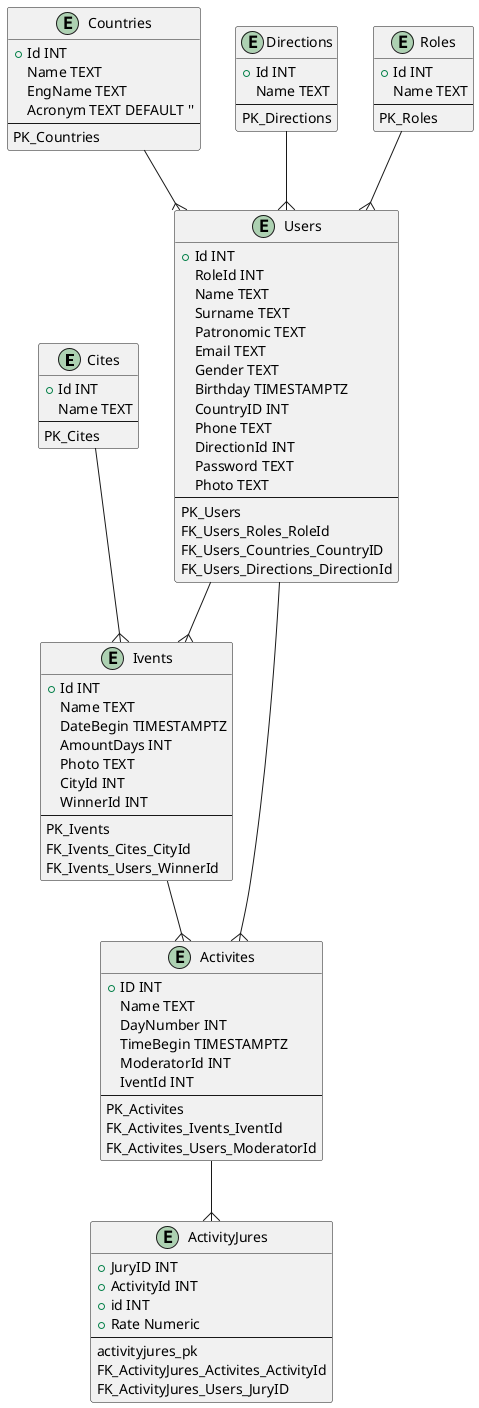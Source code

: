 @startuml asd

entity "Cites" {
  + Id INT
  Name TEXT
  --
  PK_Cites
}

entity "Countries" {
  + Id INT
  Name TEXT
  EngName TEXT
  Acronym TEXT DEFAULT ''
  --
  PK_Countries
}

entity "Directions" {
  + Id INT
  Name TEXT
  --
  PK_Directions
}

entity "Roles" {
  + Id INT
  Name TEXT
  --
  PK_Roles
}

entity "Users" {
  + Id INT
  RoleId INT
  Name TEXT
  Surname TEXT
  Patronomic TEXT
  Email TEXT
  Gender TEXT
  Birthday TIMESTAMPTZ
  CountryID INT
  Phone TEXT
  DirectionId INT
  Password TEXT
  Photo TEXT
  --
  PK_Users
  FK_Users_Roles_RoleId
  FK_Users_Countries_CountryID
  FK_Users_Directions_DirectionId
}

entity "Ivents" {
  + Id INT
  Name TEXT
  DateBegin TIMESTAMPTZ
  AmountDays INT
  Photo TEXT
  CityId INT
  WinnerId INT
  --
  PK_Ivents
  FK_Ivents_Cites_CityId
  FK_Ivents_Users_WinnerId
}

entity "Activites" {
  + ID INT
  Name TEXT
  DayNumber INT
  TimeBegin TIMESTAMPTZ
  ModeratorId INT
  IventId INT
  --
  PK_Activites
  FK_Activites_Ivents_IventId
  FK_Activites_Users_ModeratorId
}

entity "ActivityJures" {
  + JuryID INT
  + ActivityId INT
  + id INT
  + Rate Numeric
  --
  activityjures_pk
  FK_ActivityJures_Activites_ActivityId
  FK_ActivityJures_Users_JuryID
}

Cites --{ Ivents
Countries --{ Users
Directions --{ Users
Roles --{ Users 
Users --{ Activites 
Users --{ Ivents 
Ivents --{ Activites
Activites --{ ActivityJures

@enduml
